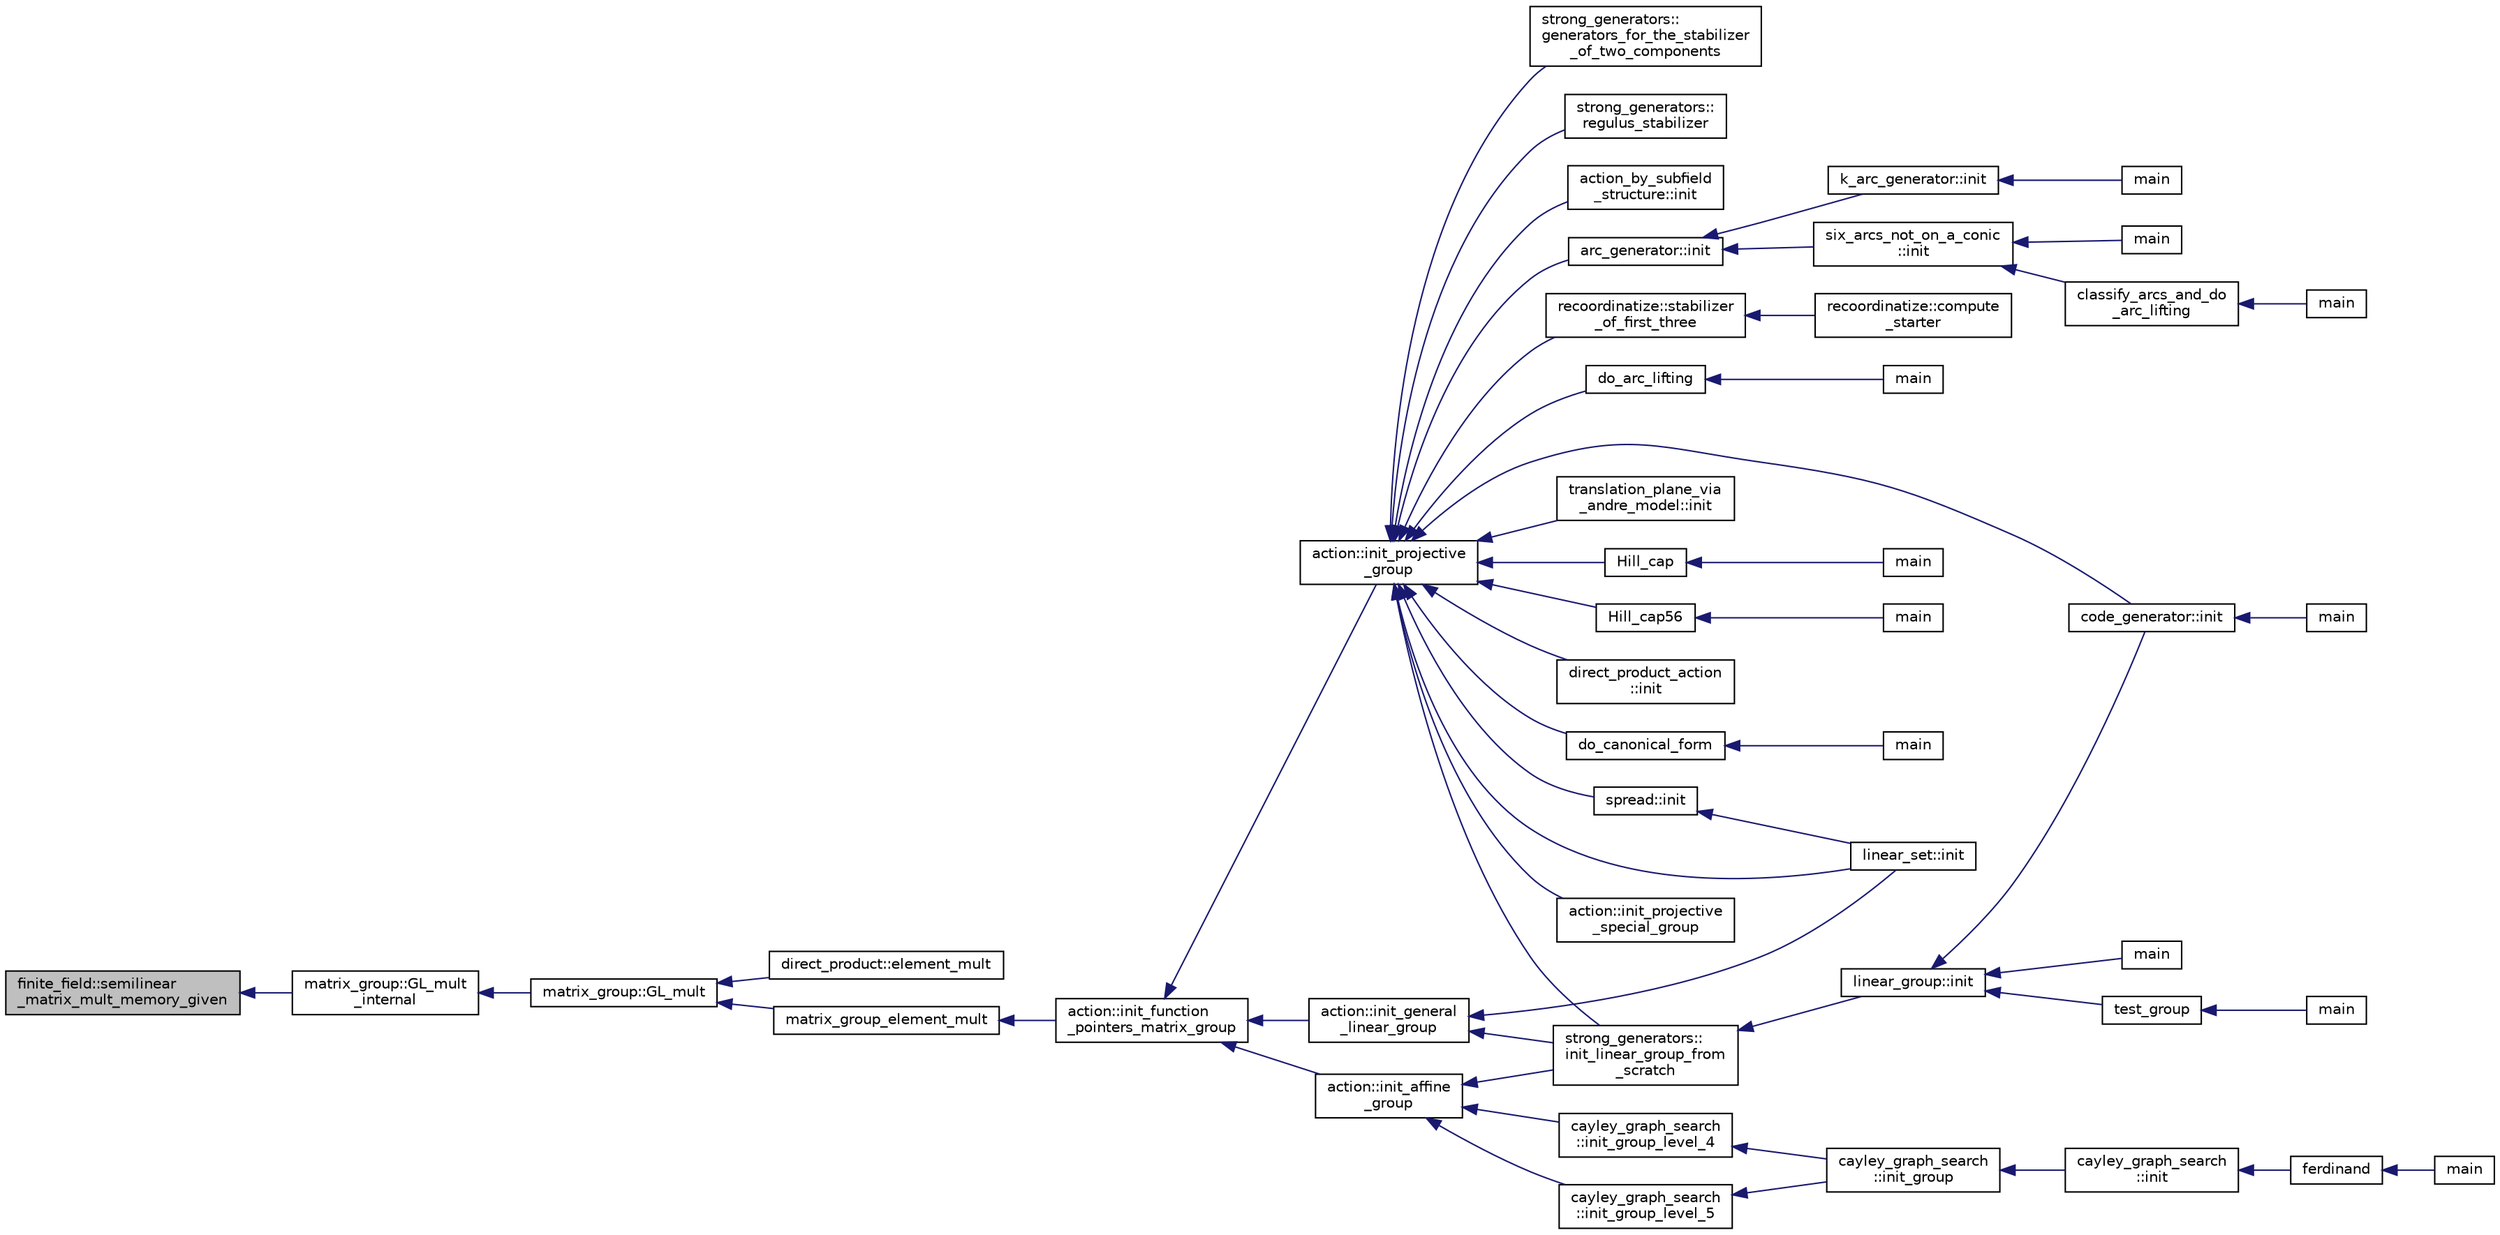 digraph "finite_field::semilinear_matrix_mult_memory_given"
{
  edge [fontname="Helvetica",fontsize="10",labelfontname="Helvetica",labelfontsize="10"];
  node [fontname="Helvetica",fontsize="10",shape=record];
  rankdir="LR";
  Node18702 [label="finite_field::semilinear\l_matrix_mult_memory_given",height=0.2,width=0.4,color="black", fillcolor="grey75", style="filled", fontcolor="black"];
  Node18702 -> Node18703 [dir="back",color="midnightblue",fontsize="10",style="solid",fontname="Helvetica"];
  Node18703 [label="matrix_group::GL_mult\l_internal",height=0.2,width=0.4,color="black", fillcolor="white", style="filled",URL="$d3/ded/classmatrix__group.html#aca1dcb8fefe348ee70e17c9286058658"];
  Node18703 -> Node18704 [dir="back",color="midnightblue",fontsize="10",style="solid",fontname="Helvetica"];
  Node18704 [label="matrix_group::GL_mult",height=0.2,width=0.4,color="black", fillcolor="white", style="filled",URL="$d3/ded/classmatrix__group.html#a21bccc677704730243372ba8431356e8"];
  Node18704 -> Node18705 [dir="back",color="midnightblue",fontsize="10",style="solid",fontname="Helvetica"];
  Node18705 [label="direct_product::element_mult",height=0.2,width=0.4,color="black", fillcolor="white", style="filled",URL="$dc/daf/classdirect__product.html#a688816284a47e791d8bf6a8cfbb78680"];
  Node18704 -> Node18706 [dir="back",color="midnightblue",fontsize="10",style="solid",fontname="Helvetica"];
  Node18706 [label="matrix_group_element_mult",height=0.2,width=0.4,color="black", fillcolor="white", style="filled",URL="$da/d0a/interface__matrix__group_8_c.html#ad887a3f020f1e4be419c39ae210ef16f"];
  Node18706 -> Node18707 [dir="back",color="midnightblue",fontsize="10",style="solid",fontname="Helvetica"];
  Node18707 [label="action::init_function\l_pointers_matrix_group",height=0.2,width=0.4,color="black", fillcolor="white", style="filled",URL="$d2/d86/classaction.html#a48cbc0106c21fdcb5ec74a9cf8f4e1d8"];
  Node18707 -> Node18708 [dir="back",color="midnightblue",fontsize="10",style="solid",fontname="Helvetica"];
  Node18708 [label="action::init_projective\l_group",height=0.2,width=0.4,color="black", fillcolor="white", style="filled",URL="$d2/d86/classaction.html#ad943cb9d3828331bf5634c6dbfc31afd"];
  Node18708 -> Node18709 [dir="back",color="midnightblue",fontsize="10",style="solid",fontname="Helvetica"];
  Node18709 [label="do_arc_lifting",height=0.2,width=0.4,color="black", fillcolor="white", style="filled",URL="$d5/d9e/arcs__orderly_8_c.html#a7367bc544c290322bdbd4545388a27a8"];
  Node18709 -> Node18710 [dir="back",color="midnightblue",fontsize="10",style="solid",fontname="Helvetica"];
  Node18710 [label="main",height=0.2,width=0.4,color="black", fillcolor="white", style="filled",URL="$d5/d9e/arcs__orderly_8_c.html#a3c04138a5bfe5d72780bb7e82a18e627"];
  Node18708 -> Node18711 [dir="back",color="midnightblue",fontsize="10",style="solid",fontname="Helvetica"];
  Node18711 [label="code_generator::init",height=0.2,width=0.4,color="black", fillcolor="white", style="filled",URL="$db/d37/classcode__generator.html#acfaa1e8badf6f30255203f499b130af8"];
  Node18711 -> Node18712 [dir="back",color="midnightblue",fontsize="10",style="solid",fontname="Helvetica"];
  Node18712 [label="main",height=0.2,width=0.4,color="black", fillcolor="white", style="filled",URL="$d4/d4f/codes_8_c.html#a217dbf8b442f20279ea00b898af96f52"];
  Node18708 -> Node18713 [dir="back",color="midnightblue",fontsize="10",style="solid",fontname="Helvetica"];
  Node18713 [label="direct_product_action\l::init",height=0.2,width=0.4,color="black", fillcolor="white", style="filled",URL="$d3/d78/classdirect__product__action.html#aad40060e5821c011cccaa65a5c4df64f"];
  Node18708 -> Node18714 [dir="back",color="midnightblue",fontsize="10",style="solid",fontname="Helvetica"];
  Node18714 [label="Hill_cap",height=0.2,width=0.4,color="black", fillcolor="white", style="filled",URL="$da/d28/hill_8_c.html#a7c2543fe497e681d4b492b16ea7f933e"];
  Node18714 -> Node18715 [dir="back",color="midnightblue",fontsize="10",style="solid",fontname="Helvetica"];
  Node18715 [label="main",height=0.2,width=0.4,color="black", fillcolor="white", style="filled",URL="$da/d28/hill_8_c.html#a217dbf8b442f20279ea00b898af96f52"];
  Node18708 -> Node18716 [dir="back",color="midnightblue",fontsize="10",style="solid",fontname="Helvetica"];
  Node18716 [label="linear_set::init",height=0.2,width=0.4,color="black", fillcolor="white", style="filled",URL="$dd/d86/classlinear__set.html#a7ab24e84423749047d5465cb15505475"];
  Node18708 -> Node18717 [dir="back",color="midnightblue",fontsize="10",style="solid",fontname="Helvetica"];
  Node18717 [label="Hill_cap56",height=0.2,width=0.4,color="black", fillcolor="white", style="filled",URL="$df/d74/tl__geometry_8h.html#ad7fc0ff2bf8455ab25e170c6930047a6"];
  Node18717 -> Node18718 [dir="back",color="midnightblue",fontsize="10",style="solid",fontname="Helvetica"];
  Node18718 [label="main",height=0.2,width=0.4,color="black", fillcolor="white", style="filled",URL="$d4/d6e/make__something_8_c.html#a217dbf8b442f20279ea00b898af96f52"];
  Node18708 -> Node18719 [dir="back",color="midnightblue",fontsize="10",style="solid",fontname="Helvetica"];
  Node18719 [label="do_canonical_form",height=0.2,width=0.4,color="black", fillcolor="white", style="filled",URL="$dc/dd4/group__actions_8h.html#afb9f4a331a8a017ea3b8b7d9ed8dcc88"];
  Node18719 -> Node18720 [dir="back",color="midnightblue",fontsize="10",style="solid",fontname="Helvetica"];
  Node18720 [label="main",height=0.2,width=0.4,color="black", fillcolor="white", style="filled",URL="$d0/d2f/process_8_c.html#a3c04138a5bfe5d72780bb7e82a18e627"];
  Node18708 -> Node18721 [dir="back",color="midnightblue",fontsize="10",style="solid",fontname="Helvetica"];
  Node18721 [label="action::init_projective\l_special_group",height=0.2,width=0.4,color="black", fillcolor="white", style="filled",URL="$d2/d86/classaction.html#a4c69f0e07dff8ba8ac2415faf69d55a4"];
  Node18708 -> Node18722 [dir="back",color="midnightblue",fontsize="10",style="solid",fontname="Helvetica"];
  Node18722 [label="strong_generators::\linit_linear_group_from\l_scratch",height=0.2,width=0.4,color="black", fillcolor="white", style="filled",URL="$dc/d09/classstrong__generators.html#ad47ecfb9c141b65ed6aca34231d5a0d2"];
  Node18722 -> Node18723 [dir="back",color="midnightblue",fontsize="10",style="solid",fontname="Helvetica"];
  Node18723 [label="linear_group::init",height=0.2,width=0.4,color="black", fillcolor="white", style="filled",URL="$df/d5a/classlinear__group.html#a8119aa9b882192ab422b12614b259f28"];
  Node18723 -> Node18711 [dir="back",color="midnightblue",fontsize="10",style="solid",fontname="Helvetica"];
  Node18723 -> Node18724 [dir="back",color="midnightblue",fontsize="10",style="solid",fontname="Helvetica"];
  Node18724 [label="test_group",height=0.2,width=0.4,color="black", fillcolor="white", style="filled",URL="$d8/d03/analyze__q__designs_8_c.html#ad03444358d0b46e7aa4d88a806b44925"];
  Node18724 -> Node18725 [dir="back",color="midnightblue",fontsize="10",style="solid",fontname="Helvetica"];
  Node18725 [label="main",height=0.2,width=0.4,color="black", fillcolor="white", style="filled",URL="$d8/d03/analyze__q__designs_8_c.html#a217dbf8b442f20279ea00b898af96f52"];
  Node18723 -> Node18726 [dir="back",color="midnightblue",fontsize="10",style="solid",fontname="Helvetica"];
  Node18726 [label="main",height=0.2,width=0.4,color="black", fillcolor="white", style="filled",URL="$da/dd5/subspace__orbits__main_8_c.html#a217dbf8b442f20279ea00b898af96f52"];
  Node18708 -> Node18727 [dir="back",color="midnightblue",fontsize="10",style="solid",fontname="Helvetica"];
  Node18727 [label="strong_generators::\lgenerators_for_the_stabilizer\l_of_two_components",height=0.2,width=0.4,color="black", fillcolor="white", style="filled",URL="$dc/d09/classstrong__generators.html#acd9ddc5b768e4cf3f2398383d5a8f3b2"];
  Node18708 -> Node18728 [dir="back",color="midnightblue",fontsize="10",style="solid",fontname="Helvetica"];
  Node18728 [label="strong_generators::\lregulus_stabilizer",height=0.2,width=0.4,color="black", fillcolor="white", style="filled",URL="$dc/d09/classstrong__generators.html#a32e999d14b4168695f2e775ddf2ed7e7"];
  Node18708 -> Node18729 [dir="back",color="midnightblue",fontsize="10",style="solid",fontname="Helvetica"];
  Node18729 [label="action_by_subfield\l_structure::init",height=0.2,width=0.4,color="black", fillcolor="white", style="filled",URL="$dd/d67/classaction__by__subfield__structure.html#a565b45607d3ebc3eaa0e910a6ce6a661"];
  Node18708 -> Node18730 [dir="back",color="midnightblue",fontsize="10",style="solid",fontname="Helvetica"];
  Node18730 [label="arc_generator::init",height=0.2,width=0.4,color="black", fillcolor="white", style="filled",URL="$d4/d21/classarc__generator.html#ae614e18e9c641d67069fa27d48245cde"];
  Node18730 -> Node18731 [dir="back",color="midnightblue",fontsize="10",style="solid",fontname="Helvetica"];
  Node18731 [label="k_arc_generator::init",height=0.2,width=0.4,color="black", fillcolor="white", style="filled",URL="$d6/dd8/classk__arc__generator.html#a6036d9f52ede9f8ca681505626b5361d"];
  Node18731 -> Node18732 [dir="back",color="midnightblue",fontsize="10",style="solid",fontname="Helvetica"];
  Node18732 [label="main",height=0.2,width=0.4,color="black", fillcolor="white", style="filled",URL="$d6/d01/k__arc__generator__main_8_c.html#a217dbf8b442f20279ea00b898af96f52"];
  Node18730 -> Node18733 [dir="back",color="midnightblue",fontsize="10",style="solid",fontname="Helvetica"];
  Node18733 [label="six_arcs_not_on_a_conic\l::init",height=0.2,width=0.4,color="black", fillcolor="white", style="filled",URL="$d8/de6/classsix__arcs__not__on__a__conic.html#a7a4d5cf8a098488729934cfa8a70944a"];
  Node18733 -> Node18734 [dir="back",color="midnightblue",fontsize="10",style="solid",fontname="Helvetica"];
  Node18734 [label="classify_arcs_and_do\l_arc_lifting",height=0.2,width=0.4,color="black", fillcolor="white", style="filled",URL="$d6/dc3/arc__lifting__main_8_c.html#afdd7be16f16b8c71e9a72fe5f6a0b59c"];
  Node18734 -> Node18735 [dir="back",color="midnightblue",fontsize="10",style="solid",fontname="Helvetica"];
  Node18735 [label="main",height=0.2,width=0.4,color="black", fillcolor="white", style="filled",URL="$d6/dc3/arc__lifting__main_8_c.html#a217dbf8b442f20279ea00b898af96f52"];
  Node18733 -> Node18736 [dir="back",color="midnightblue",fontsize="10",style="solid",fontname="Helvetica"];
  Node18736 [label="main",height=0.2,width=0.4,color="black", fillcolor="white", style="filled",URL="$d2/dfa/create__surface__main_8_c.html#a217dbf8b442f20279ea00b898af96f52"];
  Node18708 -> Node18737 [dir="back",color="midnightblue",fontsize="10",style="solid",fontname="Helvetica"];
  Node18737 [label="recoordinatize::stabilizer\l_of_first_three",height=0.2,width=0.4,color="black", fillcolor="white", style="filled",URL="$d3/d3c/classrecoordinatize.html#ae8a24e776a57f0ac4923f6ed1d1db6e6"];
  Node18737 -> Node18738 [dir="back",color="midnightblue",fontsize="10",style="solid",fontname="Helvetica"];
  Node18738 [label="recoordinatize::compute\l_starter",height=0.2,width=0.4,color="black", fillcolor="white", style="filled",URL="$d3/d3c/classrecoordinatize.html#a274b399821488e5f6fb1adfbc8f8ebac"];
  Node18708 -> Node18739 [dir="back",color="midnightblue",fontsize="10",style="solid",fontname="Helvetica"];
  Node18739 [label="spread::init",height=0.2,width=0.4,color="black", fillcolor="white", style="filled",URL="$da/dc1/classspread.html#aa2493aebcdd72c4472213711dfcc2ab6"];
  Node18739 -> Node18716 [dir="back",color="midnightblue",fontsize="10",style="solid",fontname="Helvetica"];
  Node18708 -> Node18740 [dir="back",color="midnightblue",fontsize="10",style="solid",fontname="Helvetica"];
  Node18740 [label="translation_plane_via\l_andre_model::init",height=0.2,width=0.4,color="black", fillcolor="white", style="filled",URL="$d1/dcc/classtranslation__plane__via__andre__model.html#adb424599de168ade331979a9218ee07b"];
  Node18707 -> Node18741 [dir="back",color="midnightblue",fontsize="10",style="solid",fontname="Helvetica"];
  Node18741 [label="action::init_affine\l_group",height=0.2,width=0.4,color="black", fillcolor="white", style="filled",URL="$d2/d86/classaction.html#a32c0c683b3071fef19d28ca4880b568a"];
  Node18741 -> Node18742 [dir="back",color="midnightblue",fontsize="10",style="solid",fontname="Helvetica"];
  Node18742 [label="cayley_graph_search\l::init_group_level_4",height=0.2,width=0.4,color="black", fillcolor="white", style="filled",URL="$de/dae/classcayley__graph__search.html#a6593f90cd91bea8c23fe71acca05655e"];
  Node18742 -> Node18743 [dir="back",color="midnightblue",fontsize="10",style="solid",fontname="Helvetica"];
  Node18743 [label="cayley_graph_search\l::init_group",height=0.2,width=0.4,color="black", fillcolor="white", style="filled",URL="$de/dae/classcayley__graph__search.html#adbce2e517a8ed979f53e8aeb043cf4ca"];
  Node18743 -> Node18744 [dir="back",color="midnightblue",fontsize="10",style="solid",fontname="Helvetica"];
  Node18744 [label="cayley_graph_search\l::init",height=0.2,width=0.4,color="black", fillcolor="white", style="filled",URL="$de/dae/classcayley__graph__search.html#add9c6434abeaebac4a07bc03cb21672d"];
  Node18744 -> Node18745 [dir="back",color="midnightblue",fontsize="10",style="solid",fontname="Helvetica"];
  Node18745 [label="ferdinand",height=0.2,width=0.4,color="black", fillcolor="white", style="filled",URL="$da/df3/ferdinand_8_c.html#a322b57727d23cf5a0932f11c30ea18d9"];
  Node18745 -> Node18746 [dir="back",color="midnightblue",fontsize="10",style="solid",fontname="Helvetica"];
  Node18746 [label="main",height=0.2,width=0.4,color="black", fillcolor="white", style="filled",URL="$da/df3/ferdinand_8_c.html#a3c04138a5bfe5d72780bb7e82a18e627"];
  Node18741 -> Node18747 [dir="back",color="midnightblue",fontsize="10",style="solid",fontname="Helvetica"];
  Node18747 [label="cayley_graph_search\l::init_group_level_5",height=0.2,width=0.4,color="black", fillcolor="white", style="filled",URL="$de/dae/classcayley__graph__search.html#ab4427f6ab65833dae31a18f44a5d6d7a"];
  Node18747 -> Node18743 [dir="back",color="midnightblue",fontsize="10",style="solid",fontname="Helvetica"];
  Node18741 -> Node18722 [dir="back",color="midnightblue",fontsize="10",style="solid",fontname="Helvetica"];
  Node18707 -> Node18748 [dir="back",color="midnightblue",fontsize="10",style="solid",fontname="Helvetica"];
  Node18748 [label="action::init_general\l_linear_group",height=0.2,width=0.4,color="black", fillcolor="white", style="filled",URL="$d2/d86/classaction.html#a1ff1bf53f9073bfc76ff073e7af6f396"];
  Node18748 -> Node18716 [dir="back",color="midnightblue",fontsize="10",style="solid",fontname="Helvetica"];
  Node18748 -> Node18722 [dir="back",color="midnightblue",fontsize="10",style="solid",fontname="Helvetica"];
}
